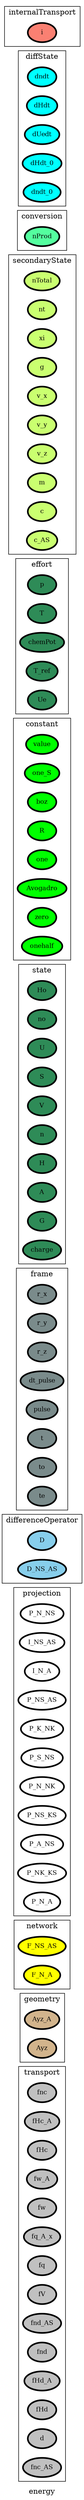 digraph energy {
label=energy;
rankdir=LR;
subgraph cluster_energy___transport {
label=transport;
rankdir=LR;
V_100 [fillcolor=grey, fontsize=12, label=fnc, penwidth=3, style=filled];
V_102 [fillcolor=grey, fontsize=12, label=fHc_A, penwidth=3, style=filled];
V_103 [fillcolor=grey, fontsize=12, label=fHc, penwidth=3, style=filled];
V_104 [fillcolor=grey, fontsize=12, label=fw_A, penwidth=3, style=filled];
V_105 [fillcolor=grey, fontsize=12, label=fw, penwidth=3, style=filled];
V_106 [fillcolor=grey, fontsize=12, label=fq_A_x, penwidth=3, style=filled];
V_107 [fillcolor=grey, fontsize=12, label=fq, penwidth=3, style=filled];
V_92 [fillcolor=grey, fontsize=12, label=fV, penwidth=3, style=filled];
V_93 [fillcolor=grey, fontsize=12, label=fnd_AS, penwidth=3, style=filled];
V_94 [fillcolor=grey, fontsize=12, label=fnd, penwidth=3, style=filled];
V_95 [fillcolor=grey, fontsize=12, label=fHd_A, penwidth=3, style=filled];
V_96 [fillcolor=grey, fontsize=12, label=fHd, penwidth=3, style=filled];
V_97 [fillcolor=grey, fontsize=12, label=d, penwidth=3, style=filled];
V_99 [fillcolor=grey, fontsize=12, label=fnc_AS, penwidth=3, style=filled];
}

subgraph cluster_energy___geometry {
label=geometry;
rankdir=LR;
V_215 [fillcolor=tan, fontsize=12, label=Ayz_A, penwidth=3, style=filled];
V_71 [fillcolor=tan, fontsize=12, label=Ayz, penwidth=3, style=filled];
}

subgraph cluster_energy___properties {
label=properties;
rankdir=LR;
}

subgraph cluster_energy___network {
label=network;
rankdir=LR;
V_70 [fillcolor=yellow, fontsize=12, label=F_NS_AS, penwidth=3, style=filled];
V_8 [fillcolor=yellow, fontsize=12, label=F_N_A, penwidth=3, style=filled];
}

subgraph cluster_energy___projection {
label=projection;
rankdir=LR;
V_162 [fillcolor=white, fontsize=12, label=P_N_NS, penwidth=3, style=filled];
V_200 [fillcolor=white, fontsize=12, label=I_NS_AS, penwidth=3, style=filled];
V_201 [fillcolor=white, fontsize=12, label=I_N_A, penwidth=3, style=filled];
V_32 [fillcolor=white, fontsize=12, label=P_NS_AS, penwidth=3, style=filled];
V_33 [fillcolor=white, fontsize=12, label=P_K_NK, penwidth=3, style=filled];
V_34 [fillcolor=white, fontsize=12, label=P_S_NS, penwidth=3, style=filled];
V_35 [fillcolor=white, fontsize=12, label=P_N_NK, penwidth=3, style=filled];
V_36 [fillcolor=white, fontsize=12, label=P_NS_KS, penwidth=3, style=filled];
V_37 [fillcolor=white, fontsize=12, label=P_A_NS, penwidth=3, style=filled];
V_65 [fillcolor=white, fontsize=12, label=P_NK_KS, penwidth=3, style=filled];
V_9 [fillcolor=white, fontsize=12, label=P_N_A, penwidth=3, style=filled];
}

subgraph cluster_energy___differenceOperator {
label=differenceOperator;
rankdir=LR;
V_90 [fillcolor=skyblue, fontsize=12, label=D, penwidth=3, style=filled];
V_91 [fillcolor=skyblue, fontsize=12, label=D_NS_AS, penwidth=3, style=filled];
}

subgraph cluster_energy___frame {
label=frame;
rankdir=LR;
V_10 [fillcolor=lightcyan4, fontsize=12, label=r_x, penwidth=3, style=filled];
V_11 [fillcolor=lightcyan4, fontsize=12, label=r_y, penwidth=3, style=filled];
V_12 [fillcolor=lightcyan4, fontsize=12, label=r_z, penwidth=3, style=filled];
V_216 [fillcolor=lightcyan4, fontsize=12, label=dt_pulse, penwidth=3, style=filled];
V_217 [fillcolor=lightcyan4, fontsize=12, label=pulse, penwidth=3, style=filled];
V_5 [fillcolor=lightcyan4, fontsize=12, label=t, penwidth=3, style=filled];
V_6 [fillcolor=lightcyan4, fontsize=12, label=to, penwidth=3, style=filled];
V_7 [fillcolor=lightcyan4, fontsize=12, label=te, penwidth=3, style=filled];
}

subgraph cluster_energy___state {
label=state;
rankdir=LR;
V_109 [fillcolor=seagreen4, fontsize=12, label=Ho, penwidth=3, style=filled];
V_110 [fillcolor=seagreen4, fontsize=12, label=no, penwidth=3, style=filled];
V_13 [fillcolor=seagreen4, fontsize=12, label=U, penwidth=3, style=filled];
V_14 [fillcolor=seagreen4, fontsize=12, label=S, penwidth=3, style=filled];
V_15 [fillcolor=seagreen4, fontsize=12, label=V, penwidth=3, style=filled];
V_16 [fillcolor=seagreen4, fontsize=12, label=n, penwidth=3, style=filled];
V_20 [fillcolor=seagreen4, fontsize=12, label=H, penwidth=3, style=filled];
V_21 [fillcolor=seagreen4, fontsize=12, label=A, penwidth=3, style=filled];
V_22 [fillcolor=seagreen4, fontsize=12, label=G, penwidth=3, style=filled];
V_23 [fillcolor=seagreen4, fontsize=12, label=charge, penwidth=3, style=filled];
}

subgraph cluster_energy___constant {
label=constant;
rankdir=LR;
V_1 [fillcolor=green, fontsize=12, label=value, penwidth=3, style=filled];
V_127 [fillcolor=green, fontsize=12, label=one_S, penwidth=3, style=filled];
V_165 [fillcolor=green, fontsize=12, label=boz, penwidth=3, style=filled];
V_166 [fillcolor=green, fontsize=12, label=R, penwidth=3, style=filled];
V_2 [fillcolor=green, fontsize=12, label=one, penwidth=3, style=filled];
V_24 [fillcolor=green, fontsize=12, label=Avogadro, penwidth=3, style=filled];
V_3 [fillcolor=green, fontsize=12, label=zero, penwidth=3, style=filled];
V_4 [fillcolor=green, fontsize=12, label=onehalf, penwidth=3, style=filled];
}

subgraph cluster_energy___effort {
label=effort;
rankdir=LR;
V_17 [fillcolor=seagreen, fontsize=12, label=p, penwidth=3, style=filled];
V_18 [fillcolor=seagreen, fontsize=12, label=T, penwidth=3, style=filled];
V_19 [fillcolor=seagreen, fontsize=12, label=chemPot, penwidth=3, style=filled];
V_218 [fillcolor=seagreen, fontsize=12, label=T_ref, penwidth=3, style=filled];
V_27 [fillcolor=seagreen, fontsize=12, label=Ue, penwidth=3, style=filled];
}

subgraph cluster_energy___secondaryState {
label=secondaryState;
rankdir=LR;
V_128 [fillcolor=darkolivegreen1, fontsize=12, label=nTotal, penwidth=3, style=filled];
V_168 [fillcolor=darkolivegreen1, fontsize=12, label=nt, penwidth=3, style=filled];
V_169 [fillcolor=darkolivegreen1, fontsize=12, label=xi, penwidth=3, style=filled];
V_176 [fillcolor=darkolivegreen1, fontsize=12, label=g, penwidth=3, style=filled];
V_28 [fillcolor=darkolivegreen1, fontsize=12, label=v_x, penwidth=3, style=filled];
V_29 [fillcolor=darkolivegreen1, fontsize=12, label=v_y, penwidth=3, style=filled];
V_30 [fillcolor=darkolivegreen1, fontsize=12, label=v_z, penwidth=3, style=filled];
V_57 [fillcolor=darkolivegreen1, fontsize=12, label=m, penwidth=3, style=filled];
V_66 [fillcolor=darkolivegreen1, fontsize=12, label=c, penwidth=3, style=filled];
V_98 [fillcolor=darkolivegreen1, fontsize=12, label=c_AS, penwidth=3, style=filled];
}

subgraph cluster_energy___conversion {
label=conversion;
rankdir=LR;
V_170 [fillcolor=seagreen1, fontsize=12, label=nProd, penwidth=3, style=filled];
}

subgraph cluster_energy___diffState {
label=diffState;
rankdir=LR;
V_101 [fillcolor=cyan, fontsize=12, label=dndt, penwidth=3, style=filled];
V_108 [fillcolor=cyan, fontsize=12, label=dHdt, penwidth=3, style=filled];
V_118 [fillcolor=cyan, fontsize=12, label=dUedt, penwidth=3, style=filled];
V_221 [fillcolor=cyan, fontsize=12, label=dHdt_0, penwidth=3, style=filled];
V_222 [fillcolor=cyan, fontsize=12, label=dndt_0, penwidth=3, style=filled];
}

subgraph cluster_energy___internalTransport {
label=internalTransport;
rankdir=LR;
V_113 [fillcolor=salmon, fontsize=12, label=i, penwidth=3, style=filled];
}

}
